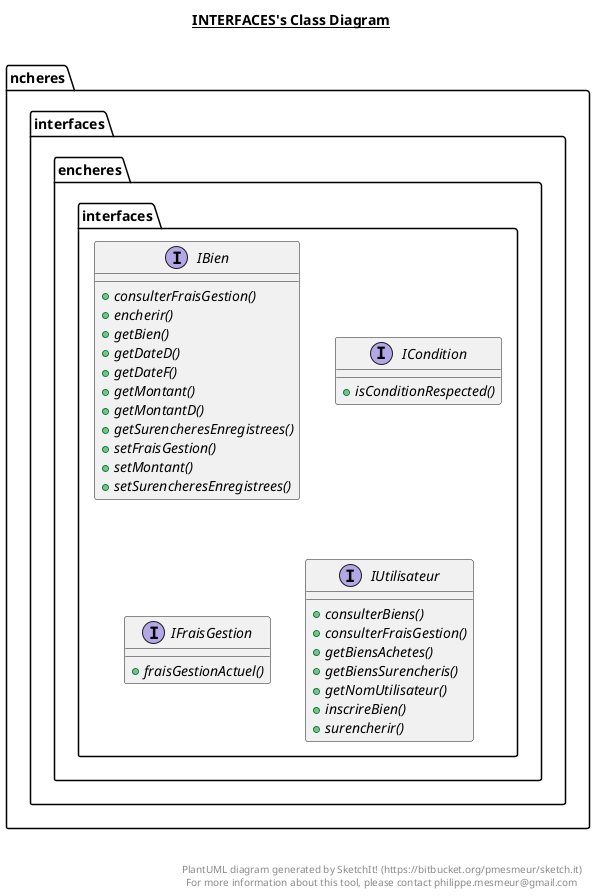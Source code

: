 @startuml

title __INTERFACES's Class Diagram__\n

    namespace ncheres {
      namespace interfaces {
        interface encheres.interfaces.IBien {
            {abstract} + consulterFraisGestion()
            {abstract} + encherir()
            {abstract} + getBien()
            {abstract} + getDateD()
            {abstract} + getDateF()
            {abstract} + getMontant()
            {abstract} + getMontantD()
            {abstract} + getSurencheresEnregistrees()
            {abstract} + setFraisGestion()
            {abstract} + setMontant()
            {abstract} + setSurencheresEnregistrees()
        }
      }
    }

    namespace ncheres {
      namespace interfaces {
        interface encheres.interfaces.ICondition {
            {abstract} + isConditionRespected()
        }
      }
    }


    namespace ncheres {
      namespace interfaces {
        interface encheres.interfaces.IFraisGestion {
            {abstract} + fraisGestionActuel()
        }
      }
    }


    namespace ncheres {
      namespace interfaces {
        interface encheres.interfaces.IUtilisateur {
            {abstract} + consulterBiens()
            {abstract} + consulterFraisGestion()
            {abstract} + getBiensAchetes()
            {abstract} + getBiensSurencheris()
            {abstract} + getNomUtilisateur()
            {abstract} + inscrireBien()
            {abstract} + surencherir()
        }
      }
    }




right footer


PlantUML diagram generated by SketchIt! (https://bitbucket.org/pmesmeur/sketch.it)
For more information about this tool, please contact philippe.mesmeur@gmail.com
endfooter

@enduml
